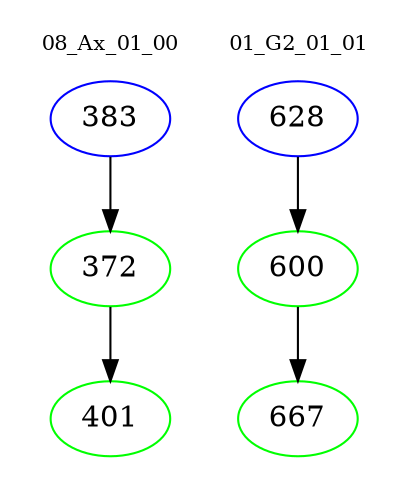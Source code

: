 digraph{
subgraph cluster_0 {
color = white
label = "08_Ax_01_00";
fontsize=10;
T0_383 [label="383", color="blue"]
T0_383 -> T0_372 [color="black"]
T0_372 [label="372", color="green"]
T0_372 -> T0_401 [color="black"]
T0_401 [label="401", color="green"]
}
subgraph cluster_1 {
color = white
label = "01_G2_01_01";
fontsize=10;
T1_628 [label="628", color="blue"]
T1_628 -> T1_600 [color="black"]
T1_600 [label="600", color="green"]
T1_600 -> T1_667 [color="black"]
T1_667 [label="667", color="green"]
}
}
